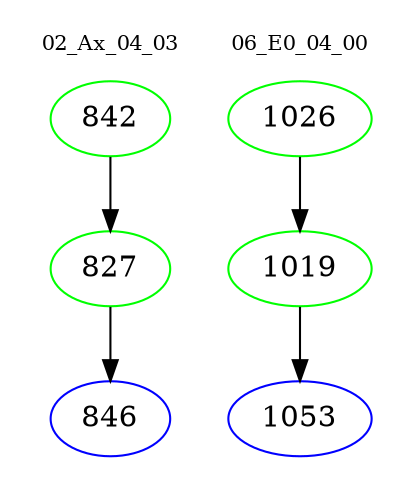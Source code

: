digraph{
subgraph cluster_0 {
color = white
label = "02_Ax_04_03";
fontsize=10;
T0_842 [label="842", color="green"]
T0_842 -> T0_827 [color="black"]
T0_827 [label="827", color="green"]
T0_827 -> T0_846 [color="black"]
T0_846 [label="846", color="blue"]
}
subgraph cluster_1 {
color = white
label = "06_E0_04_00";
fontsize=10;
T1_1026 [label="1026", color="green"]
T1_1026 -> T1_1019 [color="black"]
T1_1019 [label="1019", color="green"]
T1_1019 -> T1_1053 [color="black"]
T1_1053 [label="1053", color="blue"]
}
}
